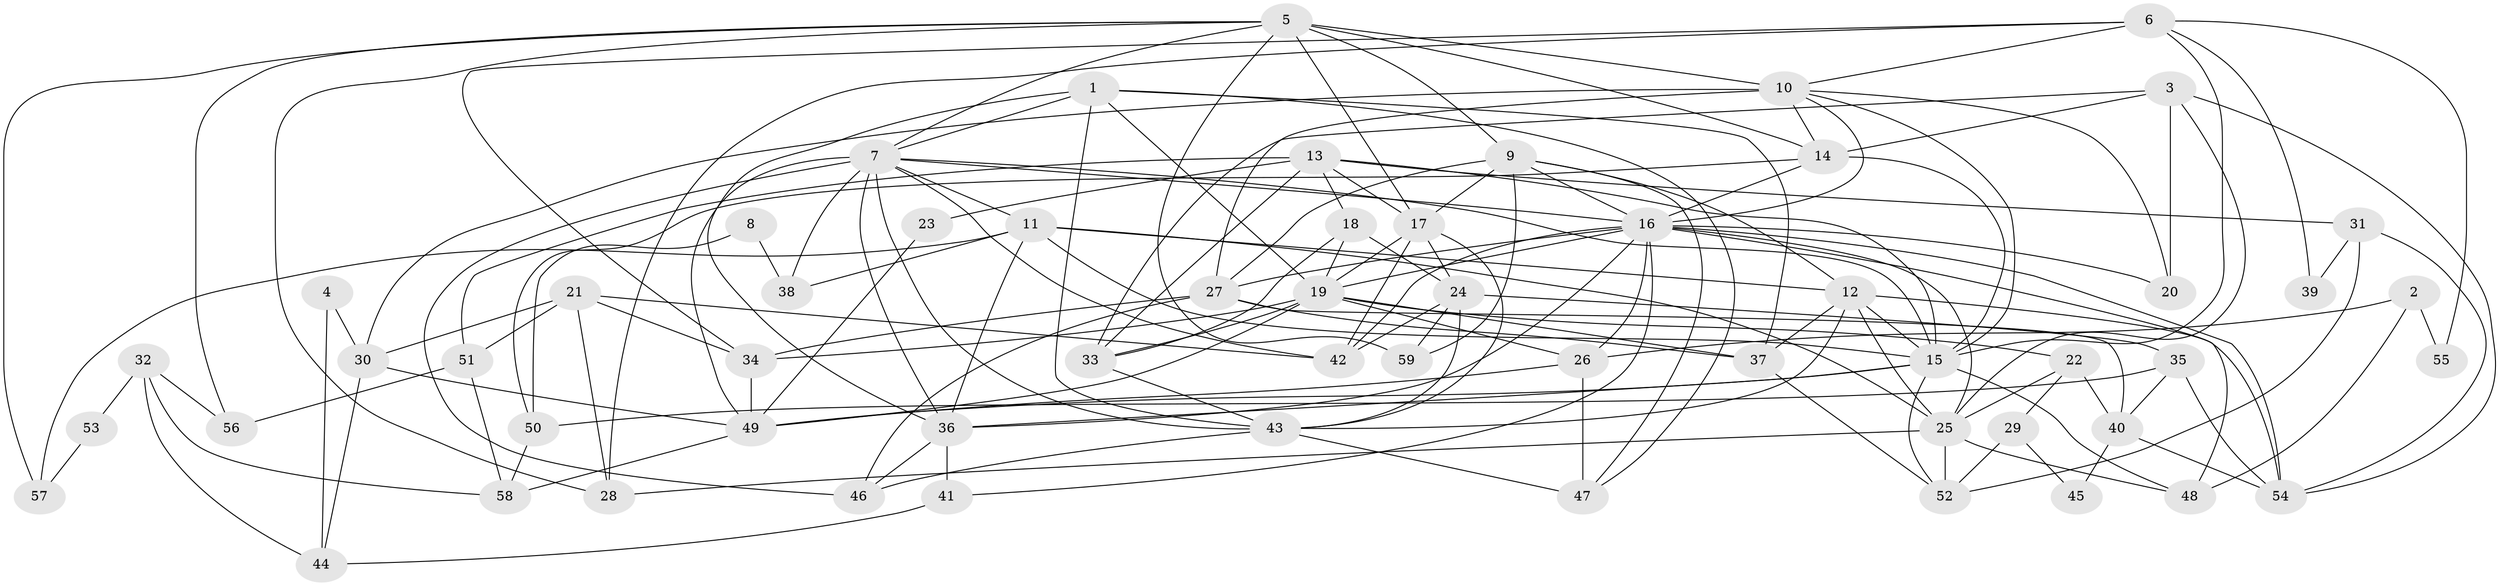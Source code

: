 // original degree distribution, {2: 0.09322033898305085, 3: 0.3135593220338983, 5: 0.2033898305084746, 6: 0.11016949152542373, 4: 0.2542372881355932, 7: 0.025423728813559324}
// Generated by graph-tools (version 1.1) at 2025/36/03/09/25 02:36:12]
// undirected, 59 vertices, 153 edges
graph export_dot {
graph [start="1"]
  node [color=gray90,style=filled];
  1;
  2;
  3;
  4;
  5;
  6;
  7;
  8;
  9;
  10;
  11;
  12;
  13;
  14;
  15;
  16;
  17;
  18;
  19;
  20;
  21;
  22;
  23;
  24;
  25;
  26;
  27;
  28;
  29;
  30;
  31;
  32;
  33;
  34;
  35;
  36;
  37;
  38;
  39;
  40;
  41;
  42;
  43;
  44;
  45;
  46;
  47;
  48;
  49;
  50;
  51;
  52;
  53;
  54;
  55;
  56;
  57;
  58;
  59;
  1 -- 7 [weight=1.0];
  1 -- 19 [weight=1.0];
  1 -- 36 [weight=1.0];
  1 -- 37 [weight=1.0];
  1 -- 43 [weight=1.0];
  1 -- 47 [weight=1.0];
  2 -- 26 [weight=1.0];
  2 -- 48 [weight=1.0];
  2 -- 55 [weight=1.0];
  3 -- 14 [weight=1.0];
  3 -- 20 [weight=1.0];
  3 -- 25 [weight=2.0];
  3 -- 33 [weight=1.0];
  3 -- 54 [weight=1.0];
  4 -- 30 [weight=1.0];
  4 -- 44 [weight=1.0];
  5 -- 7 [weight=1.0];
  5 -- 9 [weight=1.0];
  5 -- 10 [weight=2.0];
  5 -- 14 [weight=1.0];
  5 -- 17 [weight=1.0];
  5 -- 28 [weight=1.0];
  5 -- 56 [weight=1.0];
  5 -- 57 [weight=1.0];
  5 -- 59 [weight=1.0];
  6 -- 10 [weight=1.0];
  6 -- 15 [weight=1.0];
  6 -- 28 [weight=1.0];
  6 -- 34 [weight=1.0];
  6 -- 39 [weight=1.0];
  6 -- 55 [weight=1.0];
  7 -- 11 [weight=1.0];
  7 -- 15 [weight=1.0];
  7 -- 16 [weight=1.0];
  7 -- 36 [weight=1.0];
  7 -- 38 [weight=1.0];
  7 -- 42 [weight=1.0];
  7 -- 43 [weight=2.0];
  7 -- 46 [weight=1.0];
  7 -- 49 [weight=3.0];
  8 -- 38 [weight=1.0];
  8 -- 50 [weight=1.0];
  9 -- 12 [weight=1.0];
  9 -- 16 [weight=1.0];
  9 -- 17 [weight=1.0];
  9 -- 27 [weight=1.0];
  9 -- 47 [weight=1.0];
  9 -- 59 [weight=1.0];
  10 -- 14 [weight=1.0];
  10 -- 15 [weight=1.0];
  10 -- 16 [weight=1.0];
  10 -- 20 [weight=1.0];
  10 -- 27 [weight=2.0];
  10 -- 30 [weight=1.0];
  11 -- 12 [weight=1.0];
  11 -- 15 [weight=1.0];
  11 -- 25 [weight=1.0];
  11 -- 36 [weight=1.0];
  11 -- 38 [weight=1.0];
  11 -- 57 [weight=1.0];
  12 -- 15 [weight=2.0];
  12 -- 25 [weight=1.0];
  12 -- 37 [weight=1.0];
  12 -- 43 [weight=1.0];
  12 -- 54 [weight=1.0];
  13 -- 15 [weight=1.0];
  13 -- 17 [weight=1.0];
  13 -- 18 [weight=1.0];
  13 -- 23 [weight=1.0];
  13 -- 31 [weight=1.0];
  13 -- 33 [weight=3.0];
  13 -- 51 [weight=1.0];
  14 -- 15 [weight=1.0];
  14 -- 16 [weight=1.0];
  14 -- 50 [weight=1.0];
  15 -- 36 [weight=1.0];
  15 -- 48 [weight=1.0];
  15 -- 49 [weight=1.0];
  15 -- 52 [weight=1.0];
  16 -- 19 [weight=1.0];
  16 -- 20 [weight=1.0];
  16 -- 25 [weight=2.0];
  16 -- 26 [weight=1.0];
  16 -- 27 [weight=1.0];
  16 -- 36 [weight=1.0];
  16 -- 41 [weight=1.0];
  16 -- 42 [weight=1.0];
  16 -- 48 [weight=1.0];
  16 -- 54 [weight=1.0];
  17 -- 19 [weight=1.0];
  17 -- 24 [weight=1.0];
  17 -- 42 [weight=1.0];
  17 -- 43 [weight=1.0];
  18 -- 19 [weight=1.0];
  18 -- 24 [weight=1.0];
  18 -- 33 [weight=1.0];
  19 -- 22 [weight=2.0];
  19 -- 26 [weight=2.0];
  19 -- 33 [weight=1.0];
  19 -- 34 [weight=1.0];
  19 -- 37 [weight=1.0];
  19 -- 49 [weight=2.0];
  21 -- 28 [weight=1.0];
  21 -- 30 [weight=1.0];
  21 -- 34 [weight=1.0];
  21 -- 42 [weight=1.0];
  21 -- 51 [weight=1.0];
  22 -- 25 [weight=1.0];
  22 -- 29 [weight=1.0];
  22 -- 40 [weight=1.0];
  23 -- 49 [weight=1.0];
  24 -- 35 [weight=1.0];
  24 -- 42 [weight=1.0];
  24 -- 43 [weight=1.0];
  24 -- 59 [weight=1.0];
  25 -- 28 [weight=1.0];
  25 -- 48 [weight=1.0];
  25 -- 52 [weight=1.0];
  26 -- 47 [weight=1.0];
  26 -- 49 [weight=1.0];
  27 -- 34 [weight=3.0];
  27 -- 37 [weight=1.0];
  27 -- 40 [weight=1.0];
  27 -- 46 [weight=1.0];
  29 -- 45 [weight=1.0];
  29 -- 52 [weight=1.0];
  30 -- 44 [weight=1.0];
  30 -- 49 [weight=1.0];
  31 -- 39 [weight=1.0];
  31 -- 52 [weight=1.0];
  31 -- 54 [weight=1.0];
  32 -- 44 [weight=1.0];
  32 -- 53 [weight=1.0];
  32 -- 56 [weight=1.0];
  32 -- 58 [weight=1.0];
  33 -- 43 [weight=1.0];
  34 -- 49 [weight=1.0];
  35 -- 40 [weight=1.0];
  35 -- 50 [weight=1.0];
  35 -- 54 [weight=1.0];
  36 -- 41 [weight=1.0];
  36 -- 46 [weight=1.0];
  37 -- 52 [weight=1.0];
  40 -- 45 [weight=1.0];
  40 -- 54 [weight=1.0];
  41 -- 44 [weight=1.0];
  43 -- 46 [weight=1.0];
  43 -- 47 [weight=2.0];
  49 -- 58 [weight=1.0];
  50 -- 58 [weight=1.0];
  51 -- 56 [weight=1.0];
  51 -- 58 [weight=1.0];
  53 -- 57 [weight=1.0];
}
